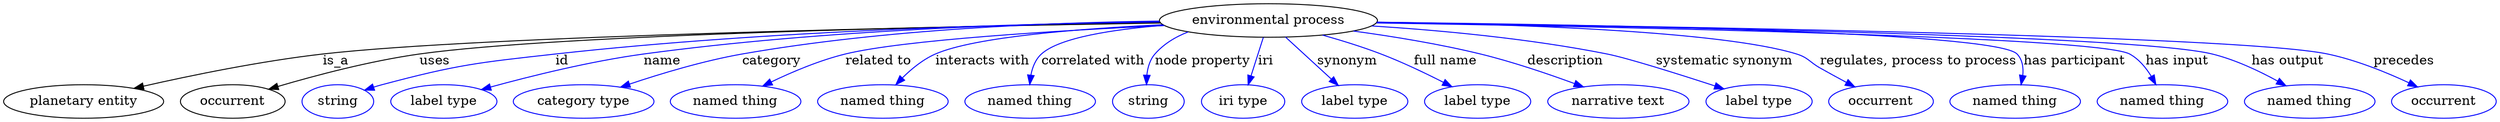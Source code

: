 digraph {
	graph [bb="0,0,2172.8,123"];
	node [label="\N"];
	"environmental process"	 [height=0.5,
		label="environmental process",
		pos="1093.6,105",
		width=2.5276];
	"planetary entity"	 [height=0.5,
		pos="65.644,18",
		width=1.8234];
	"environmental process" -> "planetary entity"	 [label=is_a,
		lp="286.64,61.5",
		pos="e,109.81,31.382 1003,103.23 820.31,99.3 413.66,88.606 275.64,69 221.83,61.355 161.66,46.028 119.57,34.163"];
	occurrent	 [height=0.5,
		pos="193.64,18",
		width=1.2277];
	"environmental process" -> occurrent	 [label=uses,
		lp="374.64,61.5",
		pos="e,225.76,30.431 1003,103.11 835.38,99.199 483.24,88.856 362.64,69 318.19,61.681 269.07,45.953 235.3,33.886"];
	id	 [color=blue,
		height=0.5,
		label=string,
		pos="286.64,18",
		width=0.84854];
	"environmental process" -> id	 [color=blue,
		label=id,
		lp="488.14,61.5",
		pos="e,310.43,29.705 1004.4,101.39 859.87,95.259 580.78,82.196 482.64,69 412.41,59.556 394.01,58 326.64,36 324.38,35.262 322.08,34.436 \
319.78,33.555",
		style=solid];
	name	 [color=blue,
		height=0.5,
		label="label type",
		pos="380.64,18",
		width=1.2638];
	"environmental process" -> name	 [color=blue,
		label=name,
		lp="579.14,61.5",
		pos="e,414.87,30.022 1004.8,100.95 876.55,94.774 645.98,82.294 563.64,69 515.28,61.192 461.43,45.275 424.75,33.288",
		style=solid];
	category	 [color=blue,
		height=0.5,
		label="category type",
		pos="502.64,18",
		width=1.6249];
	"environmental process" -> category	 [color=blue,
		label=category,
		lp="676.14,61.5",
		pos="e,537.42,32.56 1005.6,100.39 896.74,94.228 717.8,82.52 652.64,69 616.23,61.444 576.43,47.642 546.99,36.3",
		style=solid];
	"related to"	 [color=blue,
		height=0.5,
		label="named thing",
		pos="634.64,18",
		width=1.5346];
	"environmental process" -> "related to"	 [color=blue,
		label="related to",
		lp="769.64,61.5",
		pos="e,661.88,33.891 1006.8,99.4 919.61,93.178 791.48,82.241 743.64,69 718.33,61.991 691.58,49.563 670.92,38.731",
		style=solid];
	"interacts with"	 [color=blue,
		height=0.5,
		label="named thing",
		pos="762.64,18",
		width=1.5346];
	"environmental process" -> "interacts with"	 [color=blue,
		label="interacts with",
		lp="860.64,61.5",
		pos="e,778.46,35.628 1008.1,98.796 941.78,93.022 855.84,83.163 823.64,69 809.61,62.827 796.28,52.413 785.67,42.599",
		style=solid];
	"correlated with"	 [color=blue,
		height=0.5,
		label="named thing",
		pos="890.64,18",
		width=1.5346];
	"environmental process" -> "correlated with"	 [color=blue,
		label="correlated with",
		lp="953.64,61.5",
		pos="e,894.03,36.173 1013.2,96.396 972.43,90.61 928.34,81.691 912.64,69 905.42,63.161 900.52,54.496 897.22,45.959",
		style=solid];
	"node property"	 [color=blue,
		height=0.5,
		label=string,
		pos="994.64,18",
		width=0.84854];
	"environmental process" -> "node property"	 [color=blue,
		label="node property",
		lp="1044.6,61.5",
		pos="e,994.94,36.356 1037,90.67 1025.6,85.481 1014.7,78.463 1006.6,69 1001.3,62.667 998.19,54.354 996.47,46.283",
		style=solid];
	iri	 [color=blue,
		height=0.5,
		label="iri type",
		pos="1079.6,18",
		width=1.011];
	"environmental process" -> iri	 [color=blue,
		label=iri,
		lp="1094.1,61.5",
		pos="e,1082.5,36.003 1090.7,86.974 1088.8,75.192 1086.3,59.561 1084.2,46.158",
		style=solid];
	synonym	 [color=blue,
		height=0.5,
		label="label type",
		pos="1179.6,18",
		width=1.2638];
	"environmental process" -> synonym	 [color=blue,
		label=synonym,
		lp="1168.1,61.5",
		pos="e,1163,34.823 1111.5,86.974 1124.2,74.039 1141.6,56.466 1155.6,42.295",
		style=solid];
	"full name"	 [color=blue,
		height=0.5,
		label="label type",
		pos="1288.6,18",
		width=1.2638];
	"environmental process" -> "full name"	 [color=blue,
		label="full name",
		lp="1253.1,61.5",
		pos="e,1264.2,33.296 1143.3,89.818 1160.7,83.96 1180.3,76.787 1197.6,69 1217.3,60.174 1238.3,48.537 1255.2,38.608",
		style=solid];
	description	 [color=blue,
		height=0.5,
		label="narrative text",
		pos="1409.6,18",
		width=1.6068];
	"environmental process" -> description	 [color=blue,
		label=description,
		lp="1357.1,61.5",
		pos="e,1377.6,33.006 1167.5,94.484 1203,88.551 1246,80.079 1283.6,69 1312.6,60.48 1344.1,47.729 1368.4,37.108",
		style=solid];
	"systematic synonym"	 [color=blue,
		height=0.5,
		label="label type",
		pos="1530.6,18",
		width=1.2638];
	"environmental process" -> "systematic synonym"	 [color=blue,
		label="systematic synonym",
		lp="1494.6,61.5",
		pos="e,1500.1,31.545 1181,99.794 1240.9,94.925 1321.8,85.78 1391.6,69 1426,60.749 1463.5,46.677 1490.8,35.402",
		style=solid];
	"regulates, process to process"	 [color=blue,
		height=0.5,
		label=occurrent,
		pos="1638.6,18",
		width=1.2277];
	"environmental process" -> "regulates, process to process"	 [color=blue,
		label="regulates, process to process",
		lp="1664.6,61.5",
		pos="e,1618.2,34.17 1184.3,102.9 1298.5,99.382 1488.1,90.456 1554.6,69 1574.3,62.656 1594.2,50.886 1609.7,40.251",
		style=solid];
	"has participant"	 [color=blue,
		height=0.5,
		label="named thing",
		pos="1755.6,18",
		width=1.5346];
	"environmental process" -> "has participant"	 [color=blue,
		label="has participant",
		lp="1795.6,61.5",
		pos="e,1757.6,36.012 1184.3,102.95 1358.8,98.611 1726,87.341 1746.6,69 1753.1,63.274 1756,54.673 1757.1,46.157",
		style=solid];
	"has input"	 [color=blue,
		height=0.5,
		label="named thing",
		pos="1883.6,18",
		width=1.5346];
	"environmental process" -> "has input"	 [color=blue,
		label="has input",
		lp="1883.6,61.5",
		pos="e,1873.6,35.758 1183.8,102.54 1376,97.047 1810.7,83.133 1839.6,69 1850.9,63.491 1860.5,53.615 1867.8,44.011",
		style=solid];
	"has output"	 [color=blue,
		height=0.5,
		label="named thing",
		pos="2011.6,18",
		width=1.5346];
	"environmental process" -> "has output"	 [color=blue,
		label="has output",
		lp="1979.1,61.5",
		pos="e,1987.2,34.388 1184.2,103.21 1382.7,98.971 1843.9,87.282 1912.6,69 1935.9,62.811 1960,50.563 1978.6,39.622",
		style=solid];
	precedes	 [color=blue,
		height=0.5,
		label=occurrent,
		pos="2128.6,18",
		width=1.2277];
	"environmental process" -> precedes	 [color=blue,
		label=precedes,
		lp="2078.6,61.5",
		pos="e,2102.7,32.69 1184.4,103.35 1400.4,99.148 1932.6,87.092 2011.6,69 2040.5,62.392 2071.1,48.792 2093.8,37.297",
		style=solid];
}
